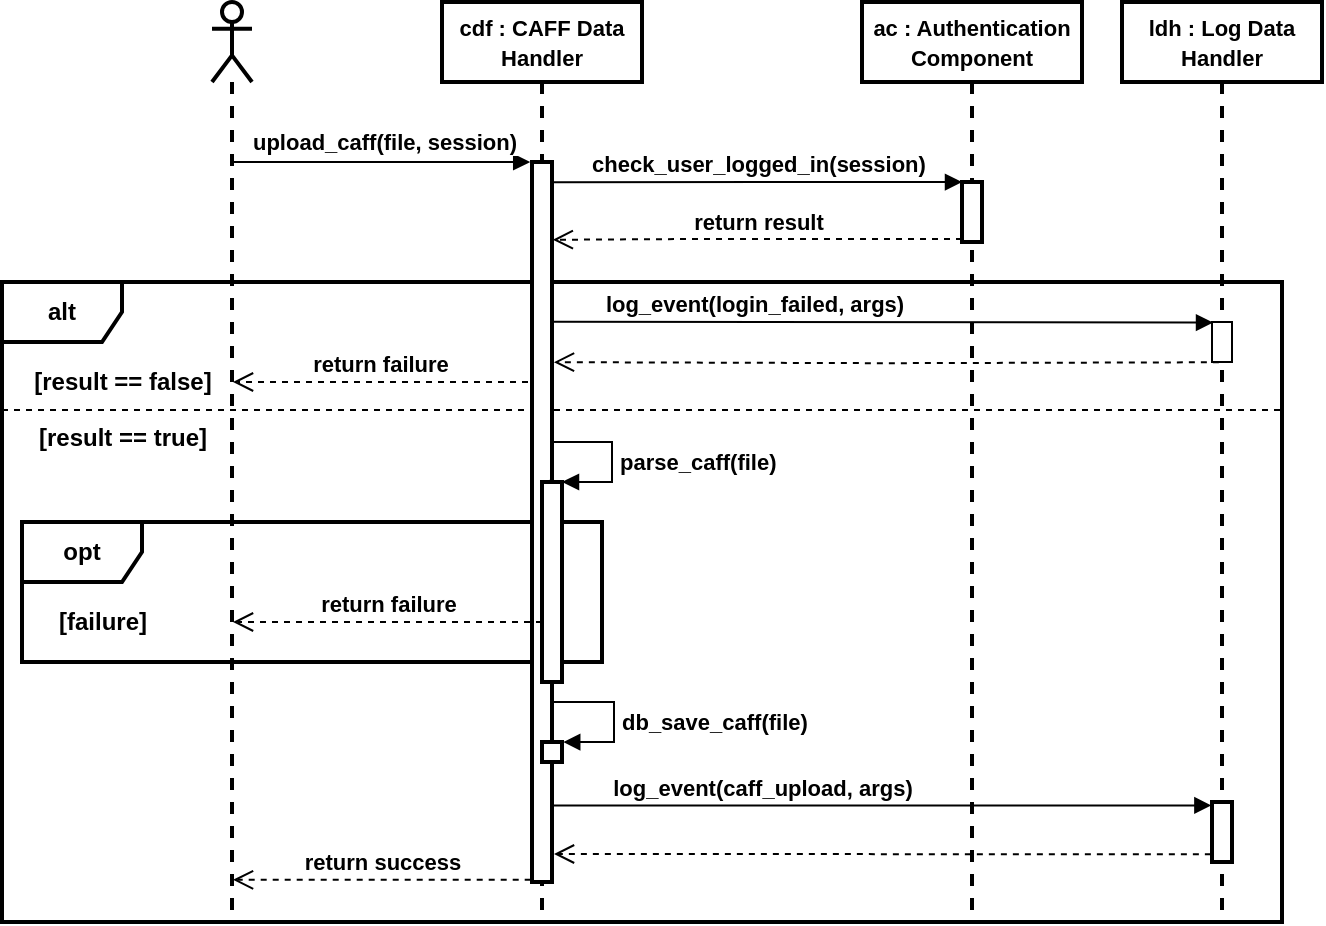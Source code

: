 <mxfile version="15.5.2" type="device"><diagram id="mcXs02fD2LmtzvKjCOGU" name="Page-1"><mxGraphModel dx="1221" dy="593" grid="1" gridSize="10" guides="1" tooltips="1" connect="1" arrows="1" fold="1" page="1" pageScale="1" pageWidth="827" pageHeight="1169" math="0" shadow="0"><root><mxCell id="0"/><mxCell id="1" parent="0"/><mxCell id="CLDmdXJ_6_Zmz8LwmFUt-14" value="" style="line;strokeWidth=1;fillColor=none;align=left;verticalAlign=middle;spacingTop=-1;spacingLeft=3;spacingRight=3;rotatable=0;labelPosition=right;points=[];portConstraint=eastwest;dashed=1;" parent="1" vertex="1"><mxGeometry x="40" y="240" width="640" height="8" as="geometry"/></mxCell><mxCell id="CLDmdXJ_6_Zmz8LwmFUt-13" value="&lt;b&gt;alt&lt;/b&gt;" style="shape=umlFrame;whiteSpace=wrap;html=1;strokeWidth=2;" parent="1" vertex="1"><mxGeometry x="40" y="180" width="640" height="320" as="geometry"/></mxCell><mxCell id="CLDmdXJ_6_Zmz8LwmFUt-24" value="&lt;b&gt;opt&lt;/b&gt;" style="shape=umlFrame;whiteSpace=wrap;html=1;strokeWidth=2;" parent="1" vertex="1"><mxGeometry x="50" y="300" width="290" height="70" as="geometry"/></mxCell><mxCell id="CLDmdXJ_6_Zmz8LwmFUt-6" style="edgeStyle=orthogonalEdgeStyle;rounded=0;orthogonalLoop=1;jettySize=auto;html=1;endArrow=block;endFill=1;entryX=-0.089;entryY=0;entryDx=0;entryDy=0;entryPerimeter=0;strokeWidth=1;" parent="1" source="CLDmdXJ_6_Zmz8LwmFUt-3" target="CLDmdXJ_6_Zmz8LwmFUt-8" edge="1"><mxGeometry relative="1" as="geometry"><Array as="points"><mxPoint x="200" y="120"/><mxPoint x="200" y="120"/></Array></mxGeometry></mxCell><mxCell id="CLDmdXJ_6_Zmz8LwmFUt-7" value="&lt;div&gt;&lt;b&gt;upload_caff(file, session)&lt;/b&gt;&lt;/div&gt;" style="edgeLabel;html=1;align=center;verticalAlign=middle;resizable=0;points=[];" parent="CLDmdXJ_6_Zmz8LwmFUt-6" vertex="1" connectable="0"><mxGeometry x="0.227" y="-1" relative="1" as="geometry"><mxPoint x="-16" y="-11" as="offset"/></mxGeometry></mxCell><mxCell id="CLDmdXJ_6_Zmz8LwmFUt-3" value="" style="shape=umlLifeline;participant=umlActor;perimeter=lifelinePerimeter;whiteSpace=wrap;html=1;container=1;collapsible=0;recursiveResize=0;verticalAlign=top;spacingTop=36;outlineConnect=0;strokeWidth=2;" parent="1" vertex="1"><mxGeometry x="145" y="40" width="20" height="460" as="geometry"/></mxCell><mxCell id="CLDmdXJ_6_Zmz8LwmFUt-4" value="&lt;font style=&quot;font-size: 11px&quot;&gt;&lt;b&gt;cdf : CAFF Data Handler&lt;br&gt;&lt;/b&gt;&lt;/font&gt;" style="shape=umlLifeline;perimeter=lifelinePerimeter;whiteSpace=wrap;html=1;container=1;collapsible=0;recursiveResize=0;outlineConnect=0;strokeWidth=2;" parent="1" vertex="1"><mxGeometry x="260" y="40" width="100" height="460" as="geometry"/></mxCell><mxCell id="CLDmdXJ_6_Zmz8LwmFUt-8" value="" style="html=1;points=[];perimeter=orthogonalPerimeter;strokeWidth=2;" parent="CLDmdXJ_6_Zmz8LwmFUt-4" vertex="1"><mxGeometry x="45" y="80" width="10" height="360" as="geometry"/></mxCell><mxCell id="CLDmdXJ_6_Zmz8LwmFUt-21" value="" style="html=1;points=[];perimeter=orthogonalPerimeter;strokeWidth=2;" parent="CLDmdXJ_6_Zmz8LwmFUt-4" vertex="1"><mxGeometry x="50" y="240" width="10" height="100" as="geometry"/></mxCell><mxCell id="CLDmdXJ_6_Zmz8LwmFUt-22" value="&lt;b&gt;parse_caff(file)&lt;/b&gt;" style="edgeStyle=orthogonalEdgeStyle;html=1;align=left;spacingLeft=2;endArrow=block;rounded=0;entryX=1;entryY=0;exitX=0.392;exitY=-0.009;exitDx=0;exitDy=0;exitPerimeter=0;strokeWidth=1;" parent="CLDmdXJ_6_Zmz8LwmFUt-4" source="CLDmdXJ_6_Zmz8LwmFUt-21" target="CLDmdXJ_6_Zmz8LwmFUt-21" edge="1"><mxGeometry x="0.265" relative="1" as="geometry"><mxPoint x="55" y="250" as="sourcePoint"/><Array as="points"><mxPoint x="55" y="240"/><mxPoint x="55" y="220"/><mxPoint x="85" y="220"/><mxPoint x="85" y="240"/></Array><mxPoint as="offset"/></mxGeometry></mxCell><mxCell id="Tx0G8kEiYduh3aa6r5Im-1" value="&lt;b&gt;db_save_caff(file)&lt;/b&gt;" style="edgeStyle=orthogonalEdgeStyle;html=1;align=left;spacingLeft=2;endArrow=block;rounded=0;entryX=1.062;entryY=0.002;entryDx=0;entryDy=0;entryPerimeter=0;strokeWidth=1;" parent="CLDmdXJ_6_Zmz8LwmFUt-4" target="Tx0G8kEiYduh3aa6r5Im-2" edge="1"><mxGeometry x="0.08" relative="1" as="geometry"><mxPoint x="55" y="350" as="sourcePoint"/><Array as="points"><mxPoint x="86" y="350"/><mxPoint x="86" y="370"/></Array><mxPoint as="offset"/><mxPoint x="61.08" y="369.97" as="targetPoint"/></mxGeometry></mxCell><mxCell id="Tx0G8kEiYduh3aa6r5Im-2" value="" style="html=1;points=[];perimeter=orthogonalPerimeter;strokeWidth=2;" parent="CLDmdXJ_6_Zmz8LwmFUt-4" vertex="1"><mxGeometry x="50" y="370" width="10" height="10" as="geometry"/></mxCell><mxCell id="CLDmdXJ_6_Zmz8LwmFUt-5" value="&lt;font style=&quot;font-size: 11px&quot;&gt;&lt;b&gt;ac : Authentication Component&lt;br&gt;&lt;/b&gt;&lt;/font&gt;" style="shape=umlLifeline;perimeter=lifelinePerimeter;whiteSpace=wrap;html=1;container=1;collapsible=0;recursiveResize=0;outlineConnect=0;strokeWidth=2;" parent="1" vertex="1"><mxGeometry x="470" y="40" width="110" height="460" as="geometry"/></mxCell><mxCell id="CLDmdXJ_6_Zmz8LwmFUt-10" value="" style="html=1;points=[];perimeter=orthogonalPerimeter;strokeWidth=2;" parent="CLDmdXJ_6_Zmz8LwmFUt-5" vertex="1"><mxGeometry x="50" y="90" width="10" height="30" as="geometry"/></mxCell><mxCell id="CLDmdXJ_6_Zmz8LwmFUt-11" value="&lt;b&gt;check_user_logged_in(session)&lt;/b&gt;" style="html=1;verticalAlign=bottom;endArrow=block;entryX=0;entryY=0;rounded=0;edgeStyle=orthogonalEdgeStyle;exitX=1.028;exitY=0.028;exitDx=0;exitDy=0;exitPerimeter=0;strokeWidth=1;" parent="1" source="CLDmdXJ_6_Zmz8LwmFUt-8" target="CLDmdXJ_6_Zmz8LwmFUt-10" edge="1"><mxGeometry relative="1" as="geometry"><mxPoint x="317" y="130" as="sourcePoint"/><Array as="points"><mxPoint x="317" y="130"/></Array></mxGeometry></mxCell><mxCell id="CLDmdXJ_6_Zmz8LwmFUt-12" value="&lt;b&gt;return result&lt;br&gt;&lt;/b&gt;" style="html=1;verticalAlign=bottom;endArrow=open;dashed=1;endSize=8;exitX=0;exitY=0.95;rounded=0;edgeStyle=orthogonalEdgeStyle;entryX=1.04;entryY=0.108;entryDx=0;entryDy=0;entryPerimeter=0;strokeWidth=1;" parent="1" source="CLDmdXJ_6_Zmz8LwmFUt-10" target="CLDmdXJ_6_Zmz8LwmFUt-8" edge="1"><mxGeometry relative="1" as="geometry"><mxPoint x="320" y="159" as="targetPoint"/><Array as="points"><mxPoint x="385" y="158"/></Array></mxGeometry></mxCell><mxCell id="CLDmdXJ_6_Zmz8LwmFUt-15" value="&lt;b&gt;[result == false]&lt;br&gt;&lt;/b&gt;" style="text;html=1;align=center;verticalAlign=middle;resizable=0;points=[];autosize=1;strokeColor=none;fillColor=none;" parent="1" vertex="1"><mxGeometry x="50" y="220" width="100" height="20" as="geometry"/></mxCell><mxCell id="CLDmdXJ_6_Zmz8LwmFUt-17" value="&lt;b&gt;return failure&lt;br&gt;&lt;/b&gt;" style="html=1;verticalAlign=bottom;endArrow=open;dashed=1;endSize=8;rounded=0;edgeStyle=orthogonalEdgeStyle;strokeWidth=1;" parent="1" target="CLDmdXJ_6_Zmz8LwmFUt-3" edge="1"><mxGeometry relative="1" as="geometry"><mxPoint x="303" y="230" as="sourcePoint"/><mxPoint x="170" y="220" as="targetPoint"/><Array as="points"><mxPoint x="303" y="230"/></Array></mxGeometry></mxCell><mxCell id="CLDmdXJ_6_Zmz8LwmFUt-18" value="&lt;b&gt;[result == true]&lt;br&gt;&lt;/b&gt;" style="text;html=1;align=center;verticalAlign=middle;resizable=0;points=[];autosize=1;strokeColor=none;fillColor=none;" parent="1" vertex="1"><mxGeometry x="50" y="248" width="100" height="20" as="geometry"/></mxCell><mxCell id="CLDmdXJ_6_Zmz8LwmFUt-25" value="&lt;b&gt;[failure]&lt;/b&gt;" style="text;html=1;align=center;verticalAlign=middle;resizable=0;points=[];autosize=1;strokeColor=none;fillColor=none;" parent="1" vertex="1"><mxGeometry x="60" y="340" width="60" height="20" as="geometry"/></mxCell><mxCell id="CLDmdXJ_6_Zmz8LwmFUt-26" value="&lt;b&gt;return failure&lt;br&gt;&lt;/b&gt;" style="html=1;verticalAlign=bottom;endArrow=open;dashed=1;endSize=8;rounded=0;edgeStyle=orthogonalEdgeStyle;strokeWidth=1;" parent="1" target="CLDmdXJ_6_Zmz8LwmFUt-3" edge="1"><mxGeometry relative="1" as="geometry"><mxPoint x="310" y="350" as="sourcePoint"/><mxPoint x="230" y="330" as="targetPoint"/><Array as="points"><mxPoint x="310" y="350"/></Array></mxGeometry></mxCell><mxCell id="CLDmdXJ_6_Zmz8LwmFUt-32" value="&lt;font style=&quot;font-size: 11px&quot;&gt;&lt;b&gt;ldh : Log Data Handler&lt;br&gt;&lt;/b&gt;&lt;/font&gt;" style="shape=umlLifeline;perimeter=lifelinePerimeter;whiteSpace=wrap;html=1;container=1;collapsible=0;recursiveResize=0;outlineConnect=0;strokeWidth=2;" parent="1" vertex="1"><mxGeometry x="600" y="40" width="100" height="460" as="geometry"/></mxCell><mxCell id="CLDmdXJ_6_Zmz8LwmFUt-33" value="" style="html=1;points=[];perimeter=orthogonalPerimeter;strokeWidth=2;" parent="CLDmdXJ_6_Zmz8LwmFUt-32" vertex="1"><mxGeometry x="45" y="400" width="10" height="30" as="geometry"/></mxCell><mxCell id="iBDHRlL-uw5EoJBVAAfx-2" value="" style="html=1;points=[];perimeter=orthogonalPerimeter;fontSize=11;" vertex="1" parent="CLDmdXJ_6_Zmz8LwmFUt-32"><mxGeometry x="45" y="160" width="10" height="20" as="geometry"/></mxCell><mxCell id="CLDmdXJ_6_Zmz8LwmFUt-34" value="&lt;b&gt;log_event(caff_upload, args)&lt;/b&gt;" style="html=1;verticalAlign=bottom;endArrow=block;rounded=0;edgeStyle=orthogonalEdgeStyle;entryX=-0.031;entryY=0.057;entryDx=0;entryDy=0;entryPerimeter=0;exitX=0.983;exitY=0.863;exitDx=0;exitDy=0;exitPerimeter=0;strokeWidth=1;" parent="1" source="CLDmdXJ_6_Zmz8LwmFUt-8" target="CLDmdXJ_6_Zmz8LwmFUt-33" edge="1"><mxGeometry x="-0.318" width="80" relative="1" as="geometry"><mxPoint x="315" y="433" as="sourcePoint"/><mxPoint x="400" y="440" as="targetPoint"/><Array as="points"><mxPoint x="315" y="442"/></Array><mxPoint as="offset"/></mxGeometry></mxCell><mxCell id="CLDmdXJ_6_Zmz8LwmFUt-35" value="" style="html=1;verticalAlign=bottom;endArrow=open;dashed=1;endSize=8;rounded=0;edgeStyle=orthogonalEdgeStyle;exitX=-0.057;exitY=0.871;exitDx=0;exitDy=0;exitPerimeter=0;strokeWidth=1;" parent="1" source="CLDmdXJ_6_Zmz8LwmFUt-33" edge="1"><mxGeometry relative="1" as="geometry"><mxPoint x="660" y="460" as="sourcePoint"/><mxPoint x="316" y="466" as="targetPoint"/><Array as="points"><mxPoint x="316" y="466"/></Array></mxGeometry></mxCell><mxCell id="CLDmdXJ_6_Zmz8LwmFUt-36" value="&lt;b&gt;return success&lt;br&gt;&lt;/b&gt;" style="html=1;verticalAlign=bottom;endArrow=open;dashed=1;endSize=8;rounded=0;edgeStyle=orthogonalEdgeStyle;exitX=-0.065;exitY=0.997;exitDx=0;exitDy=0;exitPerimeter=0;strokeWidth=1;" parent="1" source="CLDmdXJ_6_Zmz8LwmFUt-8" target="CLDmdXJ_6_Zmz8LwmFUt-3" edge="1"><mxGeometry relative="1" as="geometry"><mxPoint x="300" y="470" as="sourcePoint"/><mxPoint x="220" y="470" as="targetPoint"/><Array as="points"><mxPoint x="200" y="479"/><mxPoint x="200" y="479"/></Array></mxGeometry></mxCell><mxCell id="iBDHRlL-uw5EoJBVAAfx-1" value="&lt;b&gt;log_event(login_failed, args)&lt;/b&gt;" style="html=1;verticalAlign=bottom;endArrow=block;rounded=0;fontSize=11;strokeWidth=1;entryX=0.051;entryY=0.014;entryDx=0;entryDy=0;entryPerimeter=0;exitX=1.002;exitY=0.222;exitDx=0;exitDy=0;exitPerimeter=0;edgeStyle=orthogonalEdgeStyle;" edge="1" parent="1" source="CLDmdXJ_6_Zmz8LwmFUt-8" target="iBDHRlL-uw5EoJBVAAfx-2"><mxGeometry x="-0.392" width="80" relative="1" as="geometry"><mxPoint x="320" y="210" as="sourcePoint"/><mxPoint x="400" y="210" as="targetPoint"/><Array as="points"><mxPoint x="316" y="200"/></Array><mxPoint as="offset"/></mxGeometry></mxCell><mxCell id="iBDHRlL-uw5EoJBVAAfx-3" value="" style="html=1;verticalAlign=bottom;endArrow=open;dashed=1;endSize=8;rounded=0;edgeStyle=orthogonalEdgeStyle;exitX=-0.057;exitY=0.871;exitDx=0;exitDy=0;exitPerimeter=0;strokeWidth=1;entryX=1.098;entryY=0.278;entryDx=0;entryDy=0;entryPerimeter=0;" edge="1" parent="1" target="CLDmdXJ_6_Zmz8LwmFUt-8"><mxGeometry relative="1" as="geometry"><mxPoint x="648.43" y="220.13" as="sourcePoint"/><mxPoint x="320" y="220" as="targetPoint"/><Array as="points"/></mxGeometry></mxCell></root></mxGraphModel></diagram></mxfile>
